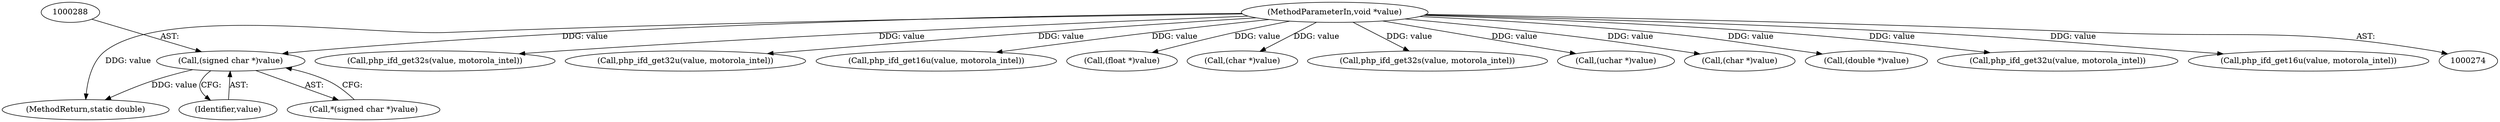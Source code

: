 digraph "0_php_082aecfc3a753ad03be82cf14f03ac065723ec92@pointer" {
"1000287" [label="(Call,(signed char *)value)"];
"1000275" [label="(MethodParameterIn,void *value)"];
"1000369" [label="(Call,php_ifd_get32s(value, motorola_intel))"];
"1000329" [label="(Call,php_ifd_get32u(value, motorola_intel))"];
"1000275" [label="(MethodParameterIn,void *value)"];
"1000364" [label="(Call,php_ifd_get16u(value, motorola_intel))"];
"1000377" [label="(Call,(float *)value)"];
"1000312" [label="(Call,(char *)value)"];
"1000287" [label="(Call,(signed char *)value)"];
"1000388" [label="(MethodReturn,static double)"];
"1000356" [label="(Call,php_ifd_get32s(value, motorola_intel))"];
"1000293" [label="(Call,(uchar *)value)"];
"1000339" [label="(Call,(char *)value)"];
"1000289" [label="(Identifier,value)"];
"1000383" [label="(Call,(double *)value)"];
"1000303" [label="(Call,php_ifd_get32u(value, motorola_intel))"];
"1000286" [label="(Call,*(signed char *)value)"];
"1000298" [label="(Call,php_ifd_get16u(value, motorola_intel))"];
"1000287" -> "1000286"  [label="AST: "];
"1000287" -> "1000289"  [label="CFG: "];
"1000288" -> "1000287"  [label="AST: "];
"1000289" -> "1000287"  [label="AST: "];
"1000286" -> "1000287"  [label="CFG: "];
"1000287" -> "1000388"  [label="DDG: value"];
"1000275" -> "1000287"  [label="DDG: value"];
"1000275" -> "1000274"  [label="AST: "];
"1000275" -> "1000388"  [label="DDG: value"];
"1000275" -> "1000293"  [label="DDG: value"];
"1000275" -> "1000298"  [label="DDG: value"];
"1000275" -> "1000303"  [label="DDG: value"];
"1000275" -> "1000312"  [label="DDG: value"];
"1000275" -> "1000329"  [label="DDG: value"];
"1000275" -> "1000339"  [label="DDG: value"];
"1000275" -> "1000356"  [label="DDG: value"];
"1000275" -> "1000364"  [label="DDG: value"];
"1000275" -> "1000369"  [label="DDG: value"];
"1000275" -> "1000377"  [label="DDG: value"];
"1000275" -> "1000383"  [label="DDG: value"];
}
